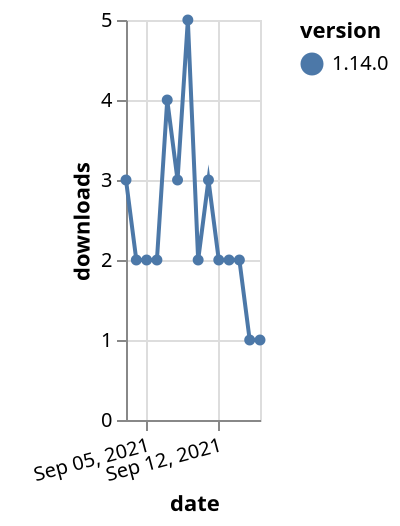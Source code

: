 {"$schema": "https://vega.github.io/schema/vega-lite/v5.json", "description": "A simple bar chart with embedded data.", "data": {"values": [{"date": "2021-09-03", "total": 1404, "delta": 3, "version": "1.14.0"}, {"date": "2021-09-04", "total": 1406, "delta": 2, "version": "1.14.0"}, {"date": "2021-09-05", "total": 1408, "delta": 2, "version": "1.14.0"}, {"date": "2021-09-06", "total": 1410, "delta": 2, "version": "1.14.0"}, {"date": "2021-09-07", "total": 1414, "delta": 4, "version": "1.14.0"}, {"date": "2021-09-08", "total": 1417, "delta": 3, "version": "1.14.0"}, {"date": "2021-09-09", "total": 1422, "delta": 5, "version": "1.14.0"}, {"date": "2021-09-10", "total": 1424, "delta": 2, "version": "1.14.0"}, {"date": "2021-09-11", "total": 1427, "delta": 3, "version": "1.14.0"}, {"date": "2021-09-12", "total": 1429, "delta": 2, "version": "1.14.0"}, {"date": "2021-09-13", "total": 1431, "delta": 2, "version": "1.14.0"}, {"date": "2021-09-14", "total": 1433, "delta": 2, "version": "1.14.0"}, {"date": "2021-09-15", "total": 1434, "delta": 1, "version": "1.14.0"}, {"date": "2021-09-16", "total": 1435, "delta": 1, "version": "1.14.0"}]}, "width": "container", "mark": {"type": "line", "point": {"filled": true}}, "encoding": {"x": {"field": "date", "type": "temporal", "timeUnit": "yearmonthdate", "title": "date", "axis": {"labelAngle": -15}}, "y": {"field": "delta", "type": "quantitative", "title": "downloads"}, "color": {"field": "version", "type": "nominal"}, "tooltip": {"field": "delta"}}}